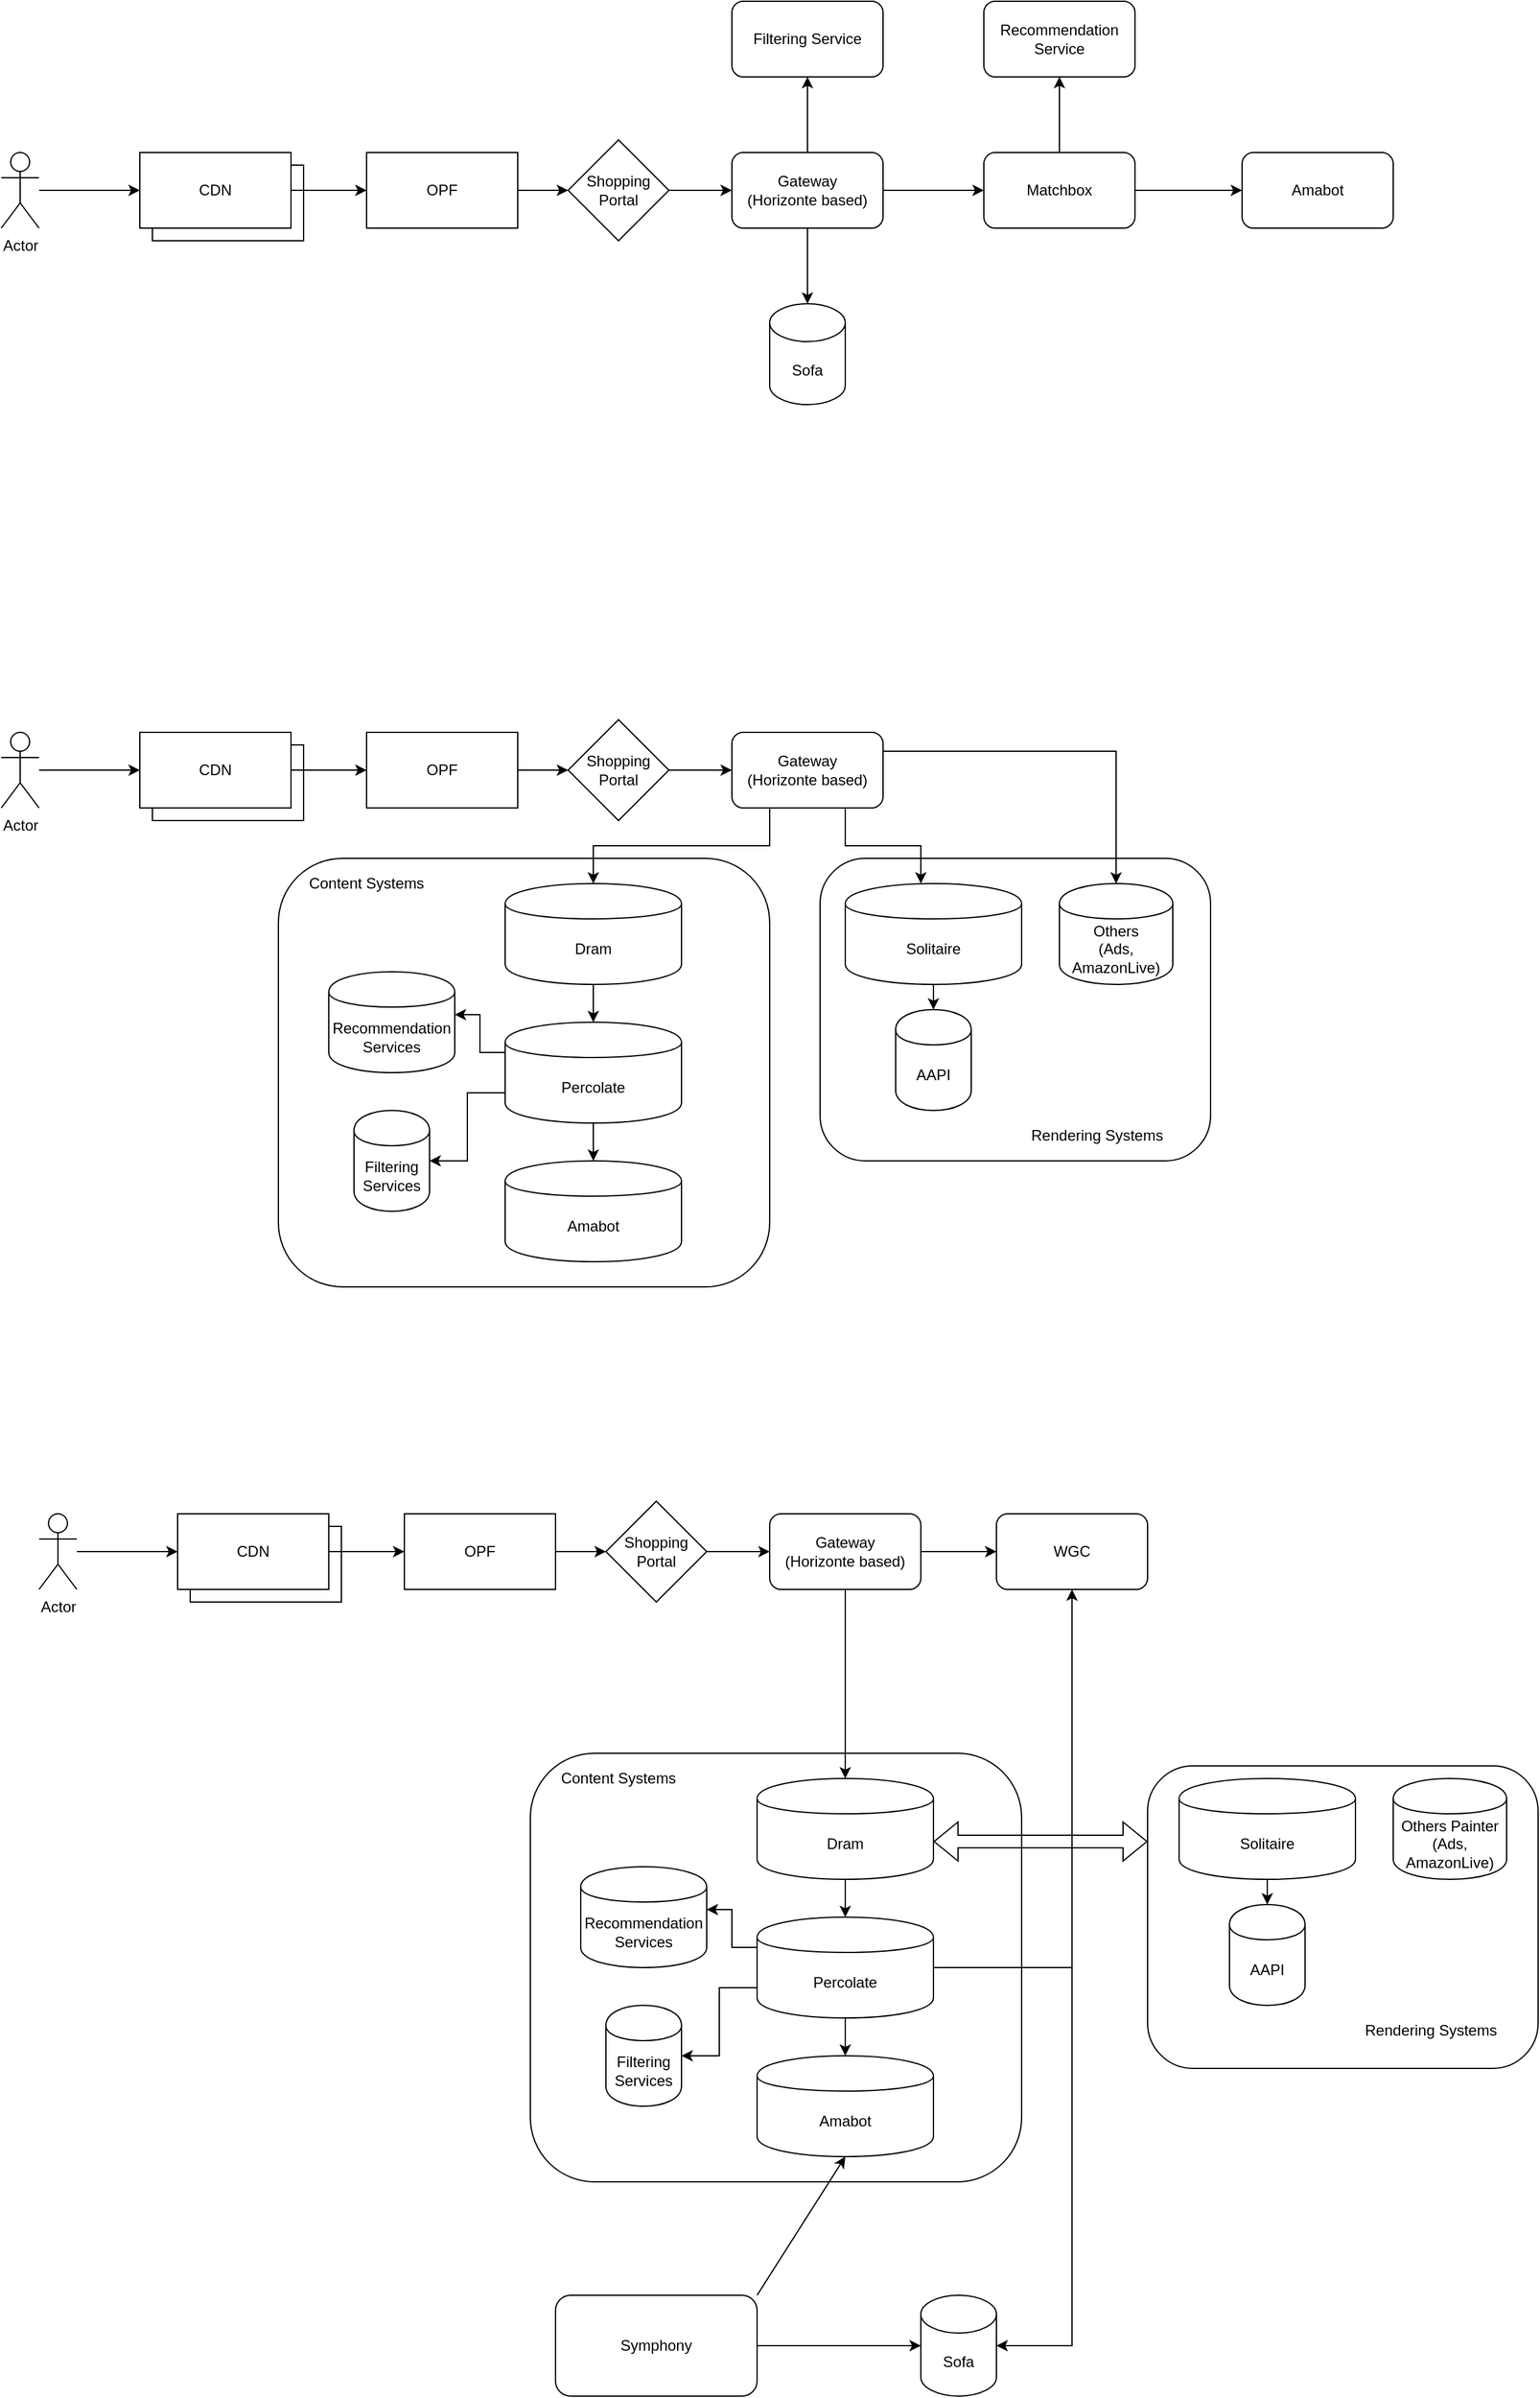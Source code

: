 <mxfile version="17.2.4" type="device"><diagram id="XxJxm22MlReAoriR07uD" name="Page-1"><mxGraphModel dx="1122" dy="1786" grid="1" gridSize="10" guides="1" tooltips="1" connect="1" arrows="1" fold="1" page="1" pageScale="1" pageWidth="850" pageHeight="1100" math="0" shadow="0"><root><mxCell id="0"/><mxCell id="1" parent="0"/><mxCell id="mNdbFzNgVnz5XkZXCr34-23" value="" style="rounded=1;whiteSpace=wrap;html=1;shadow=0;" parent="1" vertex="1"><mxGeometry x="700" y="500" width="310" height="240" as="geometry"/></mxCell><mxCell id="mNdbFzNgVnz5XkZXCr34-21" value="" style="rounded=1;whiteSpace=wrap;html=1;shadow=0;" parent="1" vertex="1"><mxGeometry x="270" y="500" width="390" height="340" as="geometry"/></mxCell><mxCell id="4qGixkM7tGeu8YkaoPjo-9" value="" style="edgeStyle=orthogonalEdgeStyle;rounded=0;orthogonalLoop=1;jettySize=auto;html=1;" parent="1" source="4qGixkM7tGeu8YkaoPjo-2" edge="1"><mxGeometry relative="1" as="geometry"><mxPoint x="160" y="430" as="targetPoint"/></mxGeometry></mxCell><mxCell id="4qGixkM7tGeu8YkaoPjo-2" value="Actor" style="shape=umlActor;verticalLabelPosition=bottom;labelBackgroundColor=#ffffff;verticalAlign=top;html=1;outlineConnect=0;" parent="1" vertex="1"><mxGeometry x="50" y="400" width="30" height="60" as="geometry"/></mxCell><mxCell id="4qGixkM7tGeu8YkaoPjo-4" value="CDN" style="rounded=0;whiteSpace=wrap;html=1;" parent="1" vertex="1"><mxGeometry x="170" y="410" width="120" height="60" as="geometry"/></mxCell><mxCell id="4qGixkM7tGeu8YkaoPjo-10" style="edgeStyle=orthogonalEdgeStyle;rounded=0;orthogonalLoop=1;jettySize=auto;html=1;exitX=1;exitY=0.5;exitDx=0;exitDy=0;" parent="1" source="4qGixkM7tGeu8YkaoPjo-5" target="4qGixkM7tGeu8YkaoPjo-6" edge="1"><mxGeometry relative="1" as="geometry"/></mxCell><mxCell id="4qGixkM7tGeu8YkaoPjo-5" value="CDN" style="rounded=0;whiteSpace=wrap;html=1;" parent="1" vertex="1"><mxGeometry x="160" y="400" width="120" height="60" as="geometry"/></mxCell><mxCell id="4qGixkM7tGeu8YkaoPjo-11" style="edgeStyle=orthogonalEdgeStyle;rounded=0;orthogonalLoop=1;jettySize=auto;html=1;exitX=1;exitY=0.5;exitDx=0;exitDy=0;entryX=0;entryY=0.5;entryDx=0;entryDy=0;" parent="1" source="4qGixkM7tGeu8YkaoPjo-6" target="4qGixkM7tGeu8YkaoPjo-7" edge="1"><mxGeometry relative="1" as="geometry"/></mxCell><mxCell id="4qGixkM7tGeu8YkaoPjo-6" value="OPF" style="rounded=0;whiteSpace=wrap;html=1;" parent="1" vertex="1"><mxGeometry x="340" y="400" width="120" height="60" as="geometry"/></mxCell><mxCell id="4qGixkM7tGeu8YkaoPjo-13" style="edgeStyle=orthogonalEdgeStyle;rounded=0;orthogonalLoop=1;jettySize=auto;html=1;exitX=1;exitY=0.5;exitDx=0;exitDy=0;entryX=0;entryY=0.5;entryDx=0;entryDy=0;" parent="1" source="4qGixkM7tGeu8YkaoPjo-7" target="4qGixkM7tGeu8YkaoPjo-12" edge="1"><mxGeometry relative="1" as="geometry"/></mxCell><mxCell id="4qGixkM7tGeu8YkaoPjo-7" value="Shopping&lt;br&gt;Portal" style="rhombus;whiteSpace=wrap;html=1;" parent="1" vertex="1"><mxGeometry x="500" y="390" width="80" height="80" as="geometry"/></mxCell><mxCell id="4qGixkM7tGeu8YkaoPjo-25" style="edgeStyle=orthogonalEdgeStyle;rounded=0;orthogonalLoop=1;jettySize=auto;html=1;exitX=0.25;exitY=1;exitDx=0;exitDy=0;entryX=0.5;entryY=0;entryDx=0;entryDy=0;" parent="1" source="4qGixkM7tGeu8YkaoPjo-12" target="4qGixkM7tGeu8YkaoPjo-16" edge="1"><mxGeometry relative="1" as="geometry"><Array as="points"><mxPoint x="660" y="490"/><mxPoint x="520" y="490"/></Array></mxGeometry></mxCell><mxCell id="mNdbFzNgVnz5XkZXCr34-11" style="edgeStyle=orthogonalEdgeStyle;rounded=0;orthogonalLoop=1;jettySize=auto;html=1;exitX=0.75;exitY=1;exitDx=0;exitDy=0;" parent="1" source="4qGixkM7tGeu8YkaoPjo-12" target="mNdbFzNgVnz5XkZXCr34-10" edge="1"><mxGeometry relative="1" as="geometry"><Array as="points"><mxPoint x="720" y="490"/><mxPoint x="780" y="490"/></Array></mxGeometry></mxCell><mxCell id="mNdbFzNgVnz5XkZXCr34-27" style="edgeStyle=orthogonalEdgeStyle;rounded=0;orthogonalLoop=1;jettySize=auto;html=1;exitX=1;exitY=0.25;exitDx=0;exitDy=0;" parent="1" source="4qGixkM7tGeu8YkaoPjo-12" target="4qGixkM7tGeu8YkaoPjo-21" edge="1"><mxGeometry relative="1" as="geometry"/></mxCell><mxCell id="4qGixkM7tGeu8YkaoPjo-12" value="Gateway&lt;br&gt;(Horizonte based)" style="rounded=1;whiteSpace=wrap;html=1;" parent="1" vertex="1"><mxGeometry x="630" y="400" width="120" height="60" as="geometry"/></mxCell><mxCell id="mNdbFzNgVnz5XkZXCr34-9" style="edgeStyle=orthogonalEdgeStyle;rounded=0;orthogonalLoop=1;jettySize=auto;html=1;exitX=0.5;exitY=1;exitDx=0;exitDy=0;entryX=0.5;entryY=0;entryDx=0;entryDy=0;" parent="1" source="mNdbFzNgVnz5XkZXCr34-10" target="4qGixkM7tGeu8YkaoPjo-22" edge="1"><mxGeometry relative="1" as="geometry"><mxPoint x="990" y="450" as="sourcePoint"/></mxGeometry></mxCell><mxCell id="mNdbFzNgVnz5XkZXCr34-2" value="" style="edgeStyle=orthogonalEdgeStyle;rounded=0;orthogonalLoop=1;jettySize=auto;html=1;" parent="1" source="4qGixkM7tGeu8YkaoPjo-16" target="mNdbFzNgVnz5XkZXCr34-1" edge="1"><mxGeometry relative="1" as="geometry"/></mxCell><mxCell id="4qGixkM7tGeu8YkaoPjo-16" value="Dram" style="shape=cylinder;whiteSpace=wrap;html=1;boundedLbl=1;backgroundOutline=1;" parent="1" vertex="1"><mxGeometry x="450" y="520" width="140" height="80" as="geometry"/></mxCell><mxCell id="mNdbFzNgVnz5XkZXCr34-4" value="" style="edgeStyle=orthogonalEdgeStyle;rounded=0;orthogonalLoop=1;jettySize=auto;html=1;" parent="1" source="mNdbFzNgVnz5XkZXCr34-1" target="mNdbFzNgVnz5XkZXCr34-3" edge="1"><mxGeometry relative="1" as="geometry"/></mxCell><mxCell id="mNdbFzNgVnz5XkZXCr34-6" style="edgeStyle=orthogonalEdgeStyle;rounded=0;orthogonalLoop=1;jettySize=auto;html=1;exitX=0;exitY=0.3;exitDx=0;exitDy=0;entryX=1;entryY=0.425;entryDx=0;entryDy=0;entryPerimeter=0;" parent="1" source="mNdbFzNgVnz5XkZXCr34-1" target="4qGixkM7tGeu8YkaoPjo-24" edge="1"><mxGeometry relative="1" as="geometry"/></mxCell><mxCell id="mNdbFzNgVnz5XkZXCr34-7" style="edgeStyle=orthogonalEdgeStyle;rounded=0;orthogonalLoop=1;jettySize=auto;html=1;exitX=0;exitY=0.7;exitDx=0;exitDy=0;entryX=1;entryY=0.5;entryDx=0;entryDy=0;" parent="1" source="mNdbFzNgVnz5XkZXCr34-1" target="4qGixkM7tGeu8YkaoPjo-23" edge="1"><mxGeometry relative="1" as="geometry"/></mxCell><mxCell id="mNdbFzNgVnz5XkZXCr34-1" value="Percolate" style="shape=cylinder;whiteSpace=wrap;html=1;boundedLbl=1;backgroundOutline=1;" parent="1" vertex="1"><mxGeometry x="450" y="630" width="140" height="80" as="geometry"/></mxCell><mxCell id="mNdbFzNgVnz5XkZXCr34-3" value="Amabot" style="shape=cylinder;whiteSpace=wrap;html=1;boundedLbl=1;backgroundOutline=1;" parent="1" vertex="1"><mxGeometry x="450" y="740" width="140" height="80" as="geometry"/></mxCell><mxCell id="4qGixkM7tGeu8YkaoPjo-21" value="Others&lt;br&gt;(Ads, AmazonLive)" style="shape=cylinder;whiteSpace=wrap;html=1;boundedLbl=1;backgroundOutline=1;" parent="1" vertex="1"><mxGeometry x="890" y="520" width="90" height="80" as="geometry"/></mxCell><mxCell id="4qGixkM7tGeu8YkaoPjo-22" value="AAPI" style="shape=cylinder;whiteSpace=wrap;html=1;boundedLbl=1;backgroundOutline=1;" parent="1" vertex="1"><mxGeometry x="760" y="620" width="60" height="80" as="geometry"/></mxCell><mxCell id="4qGixkM7tGeu8YkaoPjo-23" value="Filtering Services" style="shape=cylinder;whiteSpace=wrap;html=1;boundedLbl=1;backgroundOutline=1;" parent="1" vertex="1"><mxGeometry x="330" y="700" width="60" height="80" as="geometry"/></mxCell><mxCell id="4qGixkM7tGeu8YkaoPjo-24" value="&lt;font style=&quot;font-size: 12px&quot;&gt;Recommendation Services&lt;/font&gt;" style="shape=cylinder;whiteSpace=wrap;html=1;boundedLbl=1;backgroundOutline=1;" parent="1" vertex="1"><mxGeometry x="310" y="590" width="100" height="80" as="geometry"/></mxCell><mxCell id="mNdbFzNgVnz5XkZXCr34-10" value="Solitaire" style="shape=cylinder;whiteSpace=wrap;html=1;boundedLbl=1;backgroundOutline=1;" parent="1" vertex="1"><mxGeometry x="720" y="520" width="140" height="80" as="geometry"/></mxCell><mxCell id="mNdbFzNgVnz5XkZXCr34-22" value="Content Systems" style="text;html=1;strokeColor=none;fillColor=none;align=center;verticalAlign=middle;whiteSpace=wrap;rounded=0;shadow=0;" parent="1" vertex="1"><mxGeometry x="290" y="510" width="100" height="20" as="geometry"/></mxCell><mxCell id="mNdbFzNgVnz5XkZXCr34-24" value="Rendering Systems" style="text;html=1;strokeColor=none;fillColor=none;align=center;verticalAlign=middle;whiteSpace=wrap;rounded=0;shadow=0;" parent="1" vertex="1"><mxGeometry x="860" y="710" width="120" height="20" as="geometry"/></mxCell><mxCell id="IkxadF8CiluSFQo7LGId-1" value="" style="rounded=1;whiteSpace=wrap;html=1;shadow=0;" vertex="1" parent="1"><mxGeometry x="960" y="1220" width="310" height="240" as="geometry"/></mxCell><mxCell id="IkxadF8CiluSFQo7LGId-2" value="" style="rounded=1;whiteSpace=wrap;html=1;shadow=0;" vertex="1" parent="1"><mxGeometry x="470" y="1210" width="390" height="340" as="geometry"/></mxCell><mxCell id="IkxadF8CiluSFQo7LGId-3" value="" style="edgeStyle=orthogonalEdgeStyle;rounded=0;orthogonalLoop=1;jettySize=auto;html=1;" edge="1" parent="1" source="IkxadF8CiluSFQo7LGId-4"><mxGeometry relative="1" as="geometry"><mxPoint x="190" y="1050" as="targetPoint"/></mxGeometry></mxCell><mxCell id="IkxadF8CiluSFQo7LGId-4" value="Actor" style="shape=umlActor;verticalLabelPosition=bottom;labelBackgroundColor=#ffffff;verticalAlign=top;html=1;outlineConnect=0;" vertex="1" parent="1"><mxGeometry x="80" y="1020" width="30" height="60" as="geometry"/></mxCell><mxCell id="IkxadF8CiluSFQo7LGId-5" value="CDN" style="rounded=0;whiteSpace=wrap;html=1;" vertex="1" parent="1"><mxGeometry x="200" y="1030" width="120" height="60" as="geometry"/></mxCell><mxCell id="IkxadF8CiluSFQo7LGId-6" style="edgeStyle=orthogonalEdgeStyle;rounded=0;orthogonalLoop=1;jettySize=auto;html=1;exitX=1;exitY=0.5;exitDx=0;exitDy=0;" edge="1" parent="1" source="IkxadF8CiluSFQo7LGId-7" target="IkxadF8CiluSFQo7LGId-9"><mxGeometry relative="1" as="geometry"/></mxCell><mxCell id="IkxadF8CiluSFQo7LGId-7" value="CDN" style="rounded=0;whiteSpace=wrap;html=1;" vertex="1" parent="1"><mxGeometry x="190" y="1020" width="120" height="60" as="geometry"/></mxCell><mxCell id="IkxadF8CiluSFQo7LGId-8" style="edgeStyle=orthogonalEdgeStyle;rounded=0;orthogonalLoop=1;jettySize=auto;html=1;exitX=1;exitY=0.5;exitDx=0;exitDy=0;entryX=0;entryY=0.5;entryDx=0;entryDy=0;" edge="1" parent="1" source="IkxadF8CiluSFQo7LGId-9" target="IkxadF8CiluSFQo7LGId-11"><mxGeometry relative="1" as="geometry"/></mxCell><mxCell id="IkxadF8CiluSFQo7LGId-9" value="OPF" style="rounded=0;whiteSpace=wrap;html=1;" vertex="1" parent="1"><mxGeometry x="370" y="1020" width="120" height="60" as="geometry"/></mxCell><mxCell id="IkxadF8CiluSFQo7LGId-10" style="edgeStyle=orthogonalEdgeStyle;rounded=0;orthogonalLoop=1;jettySize=auto;html=1;exitX=1;exitY=0.5;exitDx=0;exitDy=0;entryX=0;entryY=0.5;entryDx=0;entryDy=0;" edge="1" parent="1" source="IkxadF8CiluSFQo7LGId-11" target="IkxadF8CiluSFQo7LGId-15"><mxGeometry relative="1" as="geometry"/></mxCell><mxCell id="IkxadF8CiluSFQo7LGId-11" value="Shopping&lt;br&gt;Portal" style="rhombus;whiteSpace=wrap;html=1;" vertex="1" parent="1"><mxGeometry x="530" y="1010" width="80" height="80" as="geometry"/></mxCell><mxCell id="IkxadF8CiluSFQo7LGId-40" value="" style="edgeStyle=orthogonalEdgeStyle;rounded=0;orthogonalLoop=1;jettySize=auto;html=1;" edge="1" parent="1" source="IkxadF8CiluSFQo7LGId-15" target="IkxadF8CiluSFQo7LGId-39"><mxGeometry relative="1" as="geometry"/></mxCell><mxCell id="IkxadF8CiluSFQo7LGId-15" value="Gateway&lt;br&gt;(Horizonte based)" style="rounded=1;whiteSpace=wrap;html=1;" vertex="1" parent="1"><mxGeometry x="660" y="1020" width="120" height="60" as="geometry"/></mxCell><mxCell id="IkxadF8CiluSFQo7LGId-16" style="edgeStyle=orthogonalEdgeStyle;rounded=0;orthogonalLoop=1;jettySize=auto;html=1;exitX=0.5;exitY=1;exitDx=0;exitDy=0;entryX=0.5;entryY=0;entryDx=0;entryDy=0;" edge="1" parent="1" source="IkxadF8CiluSFQo7LGId-28" target="IkxadF8CiluSFQo7LGId-25"><mxGeometry relative="1" as="geometry"><mxPoint x="1255" y="1160" as="sourcePoint"/></mxGeometry></mxCell><mxCell id="IkxadF8CiluSFQo7LGId-17" value="" style="edgeStyle=orthogonalEdgeStyle;rounded=0;orthogonalLoop=1;jettySize=auto;html=1;" edge="1" parent="1" source="IkxadF8CiluSFQo7LGId-18" target="IkxadF8CiluSFQo7LGId-22"><mxGeometry relative="1" as="geometry"/></mxCell><mxCell id="IkxadF8CiluSFQo7LGId-18" value="Dram" style="shape=cylinder;whiteSpace=wrap;html=1;boundedLbl=1;backgroundOutline=1;" vertex="1" parent="1"><mxGeometry x="650" y="1230" width="140" height="80" as="geometry"/></mxCell><mxCell id="IkxadF8CiluSFQo7LGId-19" value="" style="edgeStyle=orthogonalEdgeStyle;rounded=0;orthogonalLoop=1;jettySize=auto;html=1;" edge="1" parent="1" source="IkxadF8CiluSFQo7LGId-22" target="IkxadF8CiluSFQo7LGId-23"><mxGeometry relative="1" as="geometry"/></mxCell><mxCell id="IkxadF8CiluSFQo7LGId-20" style="edgeStyle=orthogonalEdgeStyle;rounded=0;orthogonalLoop=1;jettySize=auto;html=1;exitX=0;exitY=0.3;exitDx=0;exitDy=0;entryX=1;entryY=0.425;entryDx=0;entryDy=0;entryPerimeter=0;" edge="1" parent="1" source="IkxadF8CiluSFQo7LGId-22" target="IkxadF8CiluSFQo7LGId-27"><mxGeometry relative="1" as="geometry"/></mxCell><mxCell id="IkxadF8CiluSFQo7LGId-21" style="edgeStyle=orthogonalEdgeStyle;rounded=0;orthogonalLoop=1;jettySize=auto;html=1;exitX=0;exitY=0.7;exitDx=0;exitDy=0;entryX=1;entryY=0.5;entryDx=0;entryDy=0;" edge="1" parent="1" source="IkxadF8CiluSFQo7LGId-22" target="IkxadF8CiluSFQo7LGId-26"><mxGeometry relative="1" as="geometry"/></mxCell><mxCell id="IkxadF8CiluSFQo7LGId-22" value="Percolate" style="shape=cylinder;whiteSpace=wrap;html=1;boundedLbl=1;backgroundOutline=1;" vertex="1" parent="1"><mxGeometry x="650" y="1340" width="140" height="80" as="geometry"/></mxCell><mxCell id="IkxadF8CiluSFQo7LGId-23" value="Amabot" style="shape=cylinder;whiteSpace=wrap;html=1;boundedLbl=1;backgroundOutline=1;" vertex="1" parent="1"><mxGeometry x="650" y="1450" width="140" height="80" as="geometry"/></mxCell><mxCell id="IkxadF8CiluSFQo7LGId-24" value="Others Painter&lt;br&gt;(Ads, AmazonLive)" style="shape=cylinder;whiteSpace=wrap;html=1;boundedLbl=1;backgroundOutline=1;" vertex="1" parent="1"><mxGeometry x="1155" y="1230" width="90" height="80" as="geometry"/></mxCell><mxCell id="IkxadF8CiluSFQo7LGId-25" value="AAPI" style="shape=cylinder;whiteSpace=wrap;html=1;boundedLbl=1;backgroundOutline=1;" vertex="1" parent="1"><mxGeometry x="1025" y="1330" width="60" height="80" as="geometry"/></mxCell><mxCell id="IkxadF8CiluSFQo7LGId-26" value="Filtering Services" style="shape=cylinder;whiteSpace=wrap;html=1;boundedLbl=1;backgroundOutline=1;" vertex="1" parent="1"><mxGeometry x="530" y="1410" width="60" height="80" as="geometry"/></mxCell><mxCell id="IkxadF8CiluSFQo7LGId-27" value="&lt;font style=&quot;font-size: 12px&quot;&gt;Recommendation Services&lt;/font&gt;" style="shape=cylinder;whiteSpace=wrap;html=1;boundedLbl=1;backgroundOutline=1;" vertex="1" parent="1"><mxGeometry x="510" y="1300" width="100" height="80" as="geometry"/></mxCell><mxCell id="IkxadF8CiluSFQo7LGId-28" value="Solitaire" style="shape=cylinder;whiteSpace=wrap;html=1;boundedLbl=1;backgroundOutline=1;" vertex="1" parent="1"><mxGeometry x="985" y="1230" width="140" height="80" as="geometry"/></mxCell><mxCell id="IkxadF8CiluSFQo7LGId-29" value="Content Systems" style="text;html=1;strokeColor=none;fillColor=none;align=center;verticalAlign=middle;whiteSpace=wrap;rounded=0;shadow=0;" vertex="1" parent="1"><mxGeometry x="490" y="1220" width="100" height="20" as="geometry"/></mxCell><mxCell id="IkxadF8CiluSFQo7LGId-30" value="Rendering Systems" style="text;html=1;strokeColor=none;fillColor=none;align=center;verticalAlign=middle;whiteSpace=wrap;rounded=0;shadow=0;" vertex="1" parent="1"><mxGeometry x="1125" y="1420" width="120" height="20" as="geometry"/></mxCell><mxCell id="IkxadF8CiluSFQo7LGId-31" value="" style="endArrow=classic;html=1;rounded=0;exitX=0.5;exitY=1;exitDx=0;exitDy=0;entryX=0.5;entryY=0;entryDx=0;entryDy=0;" edge="1" parent="1" source="IkxadF8CiluSFQo7LGId-15" target="IkxadF8CiluSFQo7LGId-18"><mxGeometry width="50" height="50" relative="1" as="geometry"><mxPoint x="650" y="1260" as="sourcePoint"/><mxPoint x="700" y="1210" as="targetPoint"/></mxGeometry></mxCell><mxCell id="IkxadF8CiluSFQo7LGId-32" value="" style="shape=flexArrow;endArrow=classic;startArrow=classic;html=1;rounded=0;entryX=0;entryY=0.25;entryDx=0;entryDy=0;" edge="1" parent="1" target="IkxadF8CiluSFQo7LGId-1"><mxGeometry width="100" height="100" relative="1" as="geometry"><mxPoint x="790" y="1280" as="sourcePoint"/><mxPoint x="890" y="1180" as="targetPoint"/></mxGeometry></mxCell><mxCell id="IkxadF8CiluSFQo7LGId-33" value="Symphony" style="rounded=1;whiteSpace=wrap;html=1;" vertex="1" parent="1"><mxGeometry x="490" y="1640" width="160" height="80" as="geometry"/></mxCell><mxCell id="IkxadF8CiluSFQo7LGId-34" value="Sofa" style="shape=cylinder3;whiteSpace=wrap;html=1;boundedLbl=1;backgroundOutline=1;size=15;" vertex="1" parent="1"><mxGeometry x="780" y="1640" width="60" height="80" as="geometry"/></mxCell><mxCell id="IkxadF8CiluSFQo7LGId-35" value="" style="endArrow=classic;html=1;rounded=0;exitX=1;exitY=0.5;exitDx=0;exitDy=0;entryX=1;entryY=0.5;entryDx=0;entryDy=0;entryPerimeter=0;" edge="1" parent="1" source="IkxadF8CiluSFQo7LGId-22" target="IkxadF8CiluSFQo7LGId-34"><mxGeometry width="50" height="50" relative="1" as="geometry"><mxPoint x="650" y="1520" as="sourcePoint"/><mxPoint x="900" y="1670" as="targetPoint"/><Array as="points"><mxPoint x="900" y="1380"/><mxPoint x="900" y="1680"/></Array></mxGeometry></mxCell><mxCell id="IkxadF8CiluSFQo7LGId-36" value="" style="endArrow=classic;html=1;rounded=0;exitX=1;exitY=0.5;exitDx=0;exitDy=0;entryX=0;entryY=0.5;entryDx=0;entryDy=0;entryPerimeter=0;" edge="1" parent="1" source="IkxadF8CiluSFQo7LGId-33" target="IkxadF8CiluSFQo7LGId-34"><mxGeometry width="50" height="50" relative="1" as="geometry"><mxPoint x="650" y="1520" as="sourcePoint"/><mxPoint x="700" y="1470" as="targetPoint"/></mxGeometry></mxCell><mxCell id="IkxadF8CiluSFQo7LGId-38" value="" style="endArrow=classic;html=1;rounded=0;exitX=1;exitY=0;exitDx=0;exitDy=0;entryX=0.5;entryY=1;entryDx=0;entryDy=0;" edge="1" parent="1" source="IkxadF8CiluSFQo7LGId-33" target="IkxadF8CiluSFQo7LGId-23"><mxGeometry width="50" height="50" relative="1" as="geometry"><mxPoint x="650" y="1450" as="sourcePoint"/><mxPoint x="700" y="1400" as="targetPoint"/></mxGeometry></mxCell><mxCell id="IkxadF8CiluSFQo7LGId-39" value="WGC" style="rounded=1;whiteSpace=wrap;html=1;" vertex="1" parent="1"><mxGeometry x="840" y="1020" width="120" height="60" as="geometry"/></mxCell><mxCell id="IkxadF8CiluSFQo7LGId-41" value="" style="endArrow=classic;html=1;rounded=0;exitX=1;exitY=0.5;exitDx=0;exitDy=0;entryX=0.5;entryY=1;entryDx=0;entryDy=0;" edge="1" parent="1" source="IkxadF8CiluSFQo7LGId-22" target="IkxadF8CiluSFQo7LGId-39"><mxGeometry width="50" height="50" relative="1" as="geometry"><mxPoint x="650" y="1330" as="sourcePoint"/><mxPoint x="700" y="1280" as="targetPoint"/><Array as="points"><mxPoint x="900" y="1380"/></Array></mxGeometry></mxCell><mxCell id="IkxadF8CiluSFQo7LGId-42" value="" style="edgeStyle=orthogonalEdgeStyle;rounded=0;orthogonalLoop=1;jettySize=auto;html=1;" edge="1" parent="1" source="IkxadF8CiluSFQo7LGId-43"><mxGeometry relative="1" as="geometry"><mxPoint x="160" y="-30" as="targetPoint"/></mxGeometry></mxCell><mxCell id="IkxadF8CiluSFQo7LGId-43" value="Actor" style="shape=umlActor;verticalLabelPosition=bottom;labelBackgroundColor=#ffffff;verticalAlign=top;html=1;outlineConnect=0;" vertex="1" parent="1"><mxGeometry x="50" y="-60" width="30" height="60" as="geometry"/></mxCell><mxCell id="IkxadF8CiluSFQo7LGId-44" value="CDN" style="rounded=0;whiteSpace=wrap;html=1;" vertex="1" parent="1"><mxGeometry x="170" y="-50" width="120" height="60" as="geometry"/></mxCell><mxCell id="IkxadF8CiluSFQo7LGId-45" style="edgeStyle=orthogonalEdgeStyle;rounded=0;orthogonalLoop=1;jettySize=auto;html=1;exitX=1;exitY=0.5;exitDx=0;exitDy=0;" edge="1" parent="1" source="IkxadF8CiluSFQo7LGId-46" target="IkxadF8CiluSFQo7LGId-48"><mxGeometry relative="1" as="geometry"/></mxCell><mxCell id="IkxadF8CiluSFQo7LGId-46" value="CDN" style="rounded=0;whiteSpace=wrap;html=1;" vertex="1" parent="1"><mxGeometry x="160" y="-60" width="120" height="60" as="geometry"/></mxCell><mxCell id="IkxadF8CiluSFQo7LGId-47" style="edgeStyle=orthogonalEdgeStyle;rounded=0;orthogonalLoop=1;jettySize=auto;html=1;exitX=1;exitY=0.5;exitDx=0;exitDy=0;entryX=0;entryY=0.5;entryDx=0;entryDy=0;" edge="1" parent="1" source="IkxadF8CiluSFQo7LGId-48" target="IkxadF8CiluSFQo7LGId-50"><mxGeometry relative="1" as="geometry"/></mxCell><mxCell id="IkxadF8CiluSFQo7LGId-48" value="OPF" style="rounded=0;whiteSpace=wrap;html=1;" vertex="1" parent="1"><mxGeometry x="340" y="-60" width="120" height="60" as="geometry"/></mxCell><mxCell id="IkxadF8CiluSFQo7LGId-49" style="edgeStyle=orthogonalEdgeStyle;rounded=0;orthogonalLoop=1;jettySize=auto;html=1;exitX=1;exitY=0.5;exitDx=0;exitDy=0;entryX=0;entryY=0.5;entryDx=0;entryDy=0;" edge="1" parent="1" source="IkxadF8CiluSFQo7LGId-50" target="IkxadF8CiluSFQo7LGId-51"><mxGeometry relative="1" as="geometry"/></mxCell><mxCell id="IkxadF8CiluSFQo7LGId-50" value="Shopping&lt;br&gt;Portal" style="rhombus;whiteSpace=wrap;html=1;" vertex="1" parent="1"><mxGeometry x="500" y="-70" width="80" height="80" as="geometry"/></mxCell><mxCell id="IkxadF8CiluSFQo7LGId-55" value="" style="edgeStyle=orthogonalEdgeStyle;rounded=0;orthogonalLoop=1;jettySize=auto;html=1;" edge="1" parent="1" source="IkxadF8CiluSFQo7LGId-51" target="IkxadF8CiluSFQo7LGId-54"><mxGeometry relative="1" as="geometry"/></mxCell><mxCell id="IkxadF8CiluSFQo7LGId-56" value="" style="edgeStyle=orthogonalEdgeStyle;rounded=0;orthogonalLoop=1;jettySize=auto;html=1;" edge="1" parent="1" source="IkxadF8CiluSFQo7LGId-51" target="IkxadF8CiluSFQo7LGId-52"><mxGeometry relative="1" as="geometry"/></mxCell><mxCell id="IkxadF8CiluSFQo7LGId-61" value="" style="edgeStyle=orthogonalEdgeStyle;rounded=0;orthogonalLoop=1;jettySize=auto;html=1;" edge="1" parent="1" source="IkxadF8CiluSFQo7LGId-51" target="IkxadF8CiluSFQo7LGId-60"><mxGeometry relative="1" as="geometry"/></mxCell><mxCell id="IkxadF8CiluSFQo7LGId-51" value="Gateway&lt;br&gt;(Horizonte based)" style="rounded=1;whiteSpace=wrap;html=1;" vertex="1" parent="1"><mxGeometry x="630" y="-60" width="120" height="60" as="geometry"/></mxCell><mxCell id="IkxadF8CiluSFQo7LGId-57" value="" style="edgeStyle=orthogonalEdgeStyle;rounded=0;orthogonalLoop=1;jettySize=auto;html=1;" edge="1" parent="1" source="IkxadF8CiluSFQo7LGId-52" target="IkxadF8CiluSFQo7LGId-53"><mxGeometry relative="1" as="geometry"/></mxCell><mxCell id="IkxadF8CiluSFQo7LGId-59" value="" style="edgeStyle=orthogonalEdgeStyle;rounded=0;orthogonalLoop=1;jettySize=auto;html=1;" edge="1" parent="1" source="IkxadF8CiluSFQo7LGId-52" target="IkxadF8CiluSFQo7LGId-58"><mxGeometry relative="1" as="geometry"/></mxCell><mxCell id="IkxadF8CiluSFQo7LGId-52" value="Matchbox" style="rounded=1;whiteSpace=wrap;html=1;" vertex="1" parent="1"><mxGeometry x="830" y="-60" width="120" height="60" as="geometry"/></mxCell><mxCell id="IkxadF8CiluSFQo7LGId-53" value="Amabot" style="rounded=1;whiteSpace=wrap;html=1;" vertex="1" parent="1"><mxGeometry x="1035" y="-60" width="120" height="60" as="geometry"/></mxCell><mxCell id="IkxadF8CiluSFQo7LGId-54" value="Sofa" style="shape=cylinder3;whiteSpace=wrap;html=1;boundedLbl=1;backgroundOutline=1;size=15;" vertex="1" parent="1"><mxGeometry x="660" y="60" width="60" height="80" as="geometry"/></mxCell><mxCell id="IkxadF8CiluSFQo7LGId-58" value="Recommendation Service" style="rounded=1;whiteSpace=wrap;html=1;" vertex="1" parent="1"><mxGeometry x="830" y="-180" width="120" height="60" as="geometry"/></mxCell><mxCell id="IkxadF8CiluSFQo7LGId-60" value="Filtering Service" style="rounded=1;whiteSpace=wrap;html=1;" vertex="1" parent="1"><mxGeometry x="630" y="-180" width="120" height="60" as="geometry"/></mxCell></root></mxGraphModel></diagram></mxfile>